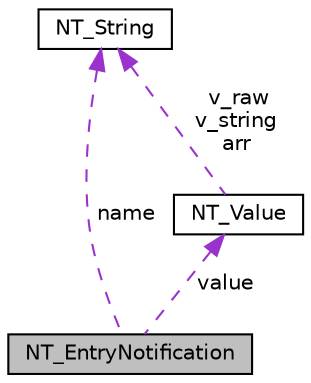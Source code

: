 digraph "NT_EntryNotification"
{
  edge [fontname="Helvetica",fontsize="10",labelfontname="Helvetica",labelfontsize="10"];
  node [fontname="Helvetica",fontsize="10",shape=record];
  Node1 [label="NT_EntryNotification",height=0.2,width=0.4,color="black", fillcolor="grey75", style="filled", fontcolor="black"];
  Node2 -> Node1 [dir="back",color="darkorchid3",fontsize="10",style="dashed",label=" value" ,fontname="Helvetica"];
  Node2 [label="NT_Value",height=0.2,width=0.4,color="black", fillcolor="white", style="filled",URL="$structNT__Value.html",tooltip="NetworkTables Entry Value. "];
  Node3 -> Node2 [dir="back",color="darkorchid3",fontsize="10",style="dashed",label=" v_raw\nv_string\narr" ,fontname="Helvetica"];
  Node3 [label="NT_String",height=0.2,width=0.4,color="black", fillcolor="white", style="filled",URL="$structNT__String.html",tooltip="A NetworkTables string. "];
  Node3 -> Node1 [dir="back",color="darkorchid3",fontsize="10",style="dashed",label=" name" ,fontname="Helvetica"];
}
